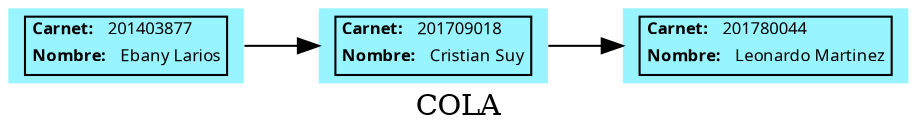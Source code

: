 digraph G{
bgcolor = "none"
label="COLA"
node [shape=plaintext fontname="Sans serif" fontsize="8", color=black, style=filled fillcolor=cadetblue1];
rankdir=LR;
nodo0[label= <<table  cellborder= "0" cellspacing="0"><tr><td align="left"><b>Carnet: &nbsp;</b> 201780044</td></tr><tr><td align="left"><b>Nombre: &nbsp;</b> Leonardo Martinez</td></tr></table>>];
nodo1 -> nodo0;
nodo1[label= <<table  cellborder= "0" cellspacing="0"><tr><td align="left"><b>Carnet: &nbsp;</b> 201709018</td></tr><tr><td align="left"><b>Nombre: &nbsp;</b> Cristian Suy</td></tr></table>>];
nodo2 -> nodo1;
nodo2[label= <<table  cellborder= "0" cellspacing="0"><tr><td align="left"><b>Carnet: &nbsp;</b> 201403877</td></tr><tr><td align="left"><b>Nombre: &nbsp;</b> Ebany Larios</td></tr></table>>];

}